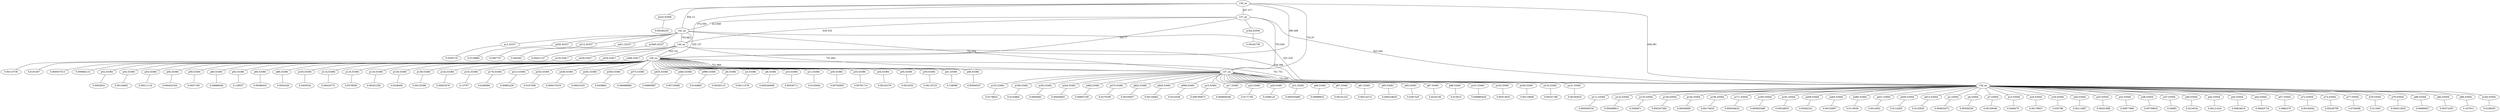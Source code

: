 graph {
	"p0,53384" -- "c0"
	"c0" [ label="0.00345115", pos="24.2583,8.19513!"];
	"p1,53504" -- "c1"
	"c1" [ label="0.000832072", pos="7.1017,11.941!"];
	"p3,53384" -- "c2"
	"c2" [ label="0.00111576", pos="18.728,13.9641!"];
	"p4,53504" -- "c3"
	"c3" [ label="0.00559239", pos="15.1359,3.10826!"];
	"p7,53504" -- "c4"
	"c4" [ label="0.00159048", pos="15.1292,13.2306!"];
	"p8,53384" -- "c5"
	"c5" [ label="0.000349406", pos="5.9642,8.39556!"];
	"p10,53384" -- "c6"
	"c6" [ label="0.00536711", pos="22.1834,8.1274!"];
	"p11,53384" -- "c7"
	"c7" [ label="0.0135044", pos="17.1476,12.521!"];
	"p12,52537" -- "c8"
	"c8" [ label="0.0345719", pos="20.0286,5.15849!"];
	"p13,53504" -- "c9"
	"c9" [ label="0.0269275", pos="4.68285,13.2429!"];
	"p15,53481" -- "c10"
	"c10" [ label="0.000760673", pos="18.8508,7.75953!"];
	"p16,53504" -- "c11"
	"c11" [ label="0.00178837", pos="15.2045,4.57147!"];
	"p17,53481" -- "c12"
	"c12" [ label="0.000958346", pos="18.6435,7.94328!"];
	"p18,53504" -- "c14"
	"c14" [ label="0.035796", pos="14.4983,1.66201!"];
	"p20,53504" -- "c16"
	"c16" [ label="0.00112687", pos="15.54,15.402!"];
	"p22,53481" -- "c17"
	"c17" [ label="0.0171705", pos="11.7478,7.96987!"];
	"p23,53504" -- "c18"
	"c18" [ label="0.00201088", pos="15.1021,11.7699!"];
	"p28,53481" -- "c19"
	"c19" [ label="0.0289123", pos="16.2789,8.81713!"];
	"p30,53384" -- "c20"
	"c20" [ label="0.00702855", pos="27.1076,8.10124!"];
	"p31,53481" -- "c21"
	"c21" [ label="0.000550496", pos="14.8424,8.08918!"];
	"p32,53504" -- "c22"
	"c22" [ label="0.00677966", pos="24.3459,1.26206!"];
	"p33,53384" -- "c23"
	"c23" [ label="0.00781714", pos="15.2356,7.94144!"];
	"p34,53384" -- "c24"
	"c24" [ label="0.00142376", pos="8.04935,8.21772!"];
	"p35,53384" -- "c25"
	"c25" [ label="0.0510252", pos="13.3489,3.83686!"];
	"p36,53504" -- "c26"
	"c26" [ label="0.00759625", pos="8.78498,14.7272!"];
	"p37,53504" -- "c27"
	"c27" [ label="0.02683", pos="4.74425,3.13984!"];
	"p39,53384" -- "c28"
	"c28" [ label="0.00119723", pos="21.6356,8.20523!"];
	"p40,53504" -- "c29"
	"c29" [ label="0.0219334", pos="10.6743,12.6699!"];
	"p41,53384" -- "c30"
	"c30" [ label="0.138089", pos="13.1812,12.5154!"];
	"p42,53504" -- "c31"
	"c31" [ label="0.00121424", pos="23.2295,11.9245!"];
	"p43,53504" -- "c32"
	"c32" [ label="0.00834619", pos="19.6378,3.67417!"];
	"p44,53504" -- "c33"
	"c33" [ label="0.00643719", pos="14.9995,4.87512!"];
	"p46,53384" -- "c35"
	"c35" [ label="0.00594537", pos="19.3985,0.82263!"];
	"p52,53384" -- "c36"
	"c36" [ label="0.0002824", pos="0.0120334,8.38589!"];
	"p53,53384" -- "c38"
	"c38" [ label="0.00144801", pos="19.1722,7.98372!"];
	"p54,53384" -- "c39"
	"c39" [ label="0.00511116", pos="9.90804,8.207!"];
	"p56,53384" -- "c40"
	"c40" [ label="0.000425164", pos="3.46111,8.14544!"];
	"p57,53504" -- "c41"
	"c41" [ label="0.0682375", pos="15.0924,10.1778!"];
	"p59,53384" -- "c42"
	"c42" [ label="0.0057195", pos="8.6174,8.11663!"];
	"p60,53384" -- "c43"
	"c43" [ label="0.00886049", pos="31.984,8.41568!"];
	"p63,53384" -- "c44"
	"c44" [ label="0.129057", pos="17.0566,3.8495!"];
	"p65,53384" -- "c45"
	"c45" [ label="0.00386441", pos="31.1428,6.62356!"];
	"p66,53481" -- "c49"
	"c49" [ label="0.00899932", pos="21.2162,0.888583!"];
	"p67,53481" -- "c50"
	"c50" [ label="0.00101222", pos="15.0814,7.96985!"];
	"p72,53504" -- "c51"
	"c51" [ label="0.00192642", pos="10.791,3.6809!"];
	"p73,53504" -- "c52"
	"c52" [ label="0.00238709", pos="5.06378,1.28542!"];
	"p77,53504" -- "c53"
	"c53" [ label="0.0726408", pos="15.1,5.83005!"];
	"p78,53504" -- "c54"
	"c54" [ label="0.011663", pos="6.96182,4.46185!"];
	"p79,53504" -- "c55"
	"c55" [ label="0.000212935", pos="14.9829,11.4685!"];
	"p86,53384" -- "c56"
	"c56" [ label="0.0054326", pos="20.251,8.15755!"];
	"p89,53504" -- "c57"
	"c57" [ label="0.00690627", pos="8.68259,16.0411!"];
	"p91,53481" -- "c58"
	"c58" [ label="0.00214274", pos="9.84893,7.90537!"];
	"p92,53504" -- "c59"
	"c59" [ label="0.00372455", pos="17.32,0.0275696!"];
	"p93,53481" -- "c60"
	"c60" [ label="0.000418629", pos="25.6737,8.05553!"];
	"p95,53481" -- "c61"
	"c61" [ label="0.0287225", pos="15.1722,8.6086!"];
	"p96,53504" -- "c62"
	"c62" [ label="0.167913", pos="16.2191,16.5931!"];
	"p97,53481" -- "c63"
	"c63" [ label="0.0224136", pos="14.8666,8.25476!"];
	"p98,53481" -- "c64"
	"c64" [ label="0.015015", pos="22.005,13.5966!"];
	"p101,53481" -- "c65"
	"c65" [ label="0.000885026", pos="8.274,13.6038!"];
	"p102,53481" -- "c66"
	"c66" [ label="0.00513033", pos="23.248,8.14352!"];
	"p104,53504" -- "c67"
	"c67" [ label="0.0108293", pos="19.5815,12.6603!"];
	"p105,53384" -- "c68"
	"c68" [ label="0.0455034", pos="11.6725,13.9671!"];
	"p106,53481" -- "c69"
	"c69" [ label="0.00119956", pos="7.00238,8.26572!"];
	"p111,53504" -- "c70"
	"c70" [ label="0.000500318", pos="25.7599,13.2227!"];
	"p114,53384" -- "c71"
	"c71" [ label="0.00424773", pos="18.7169,2.44351!"];
	"p116,53384" -- "c72"
	"c72" [ label="0.0579939", pos="11.6606,2.42343!"];
	"p118,53384" -- "c73"
	"c73" [ label="0.00301258", pos="13.5408,7.98015!"];
	"p122,53504" -- "c74"
	"c74" [ label="0.000489611", pos="25.6912,3.10086!"];
	"p125,53504" -- "c75"
	"c75" [ label="0.0384871", pos="14.9248,8.2896!"];
	"p126,53384" -- "c77"
	"c77" [ label="0.0228458", pos="10.6722,1.00889!"];
	"p129,53504" -- "c78"
	"c78" [ label="0.000347383", pos="21.3439,16.0107!"];
	"p132,53481" -- "c79"
	"c79" [ label="0.00101766", pos="8.36244,2.79513!"];
	"p135,52817" -- "c80"
	"c80" [ label="0.00110736", pos="14.0626,7.12748!"];
	"p138,53384" -- "c81"
	"c81" [ label="0.00132398", pos="17.5133,12.1827!"];
	"p141,53481" -- "c82"
	"c82" [ label="0.00192625", pos="20.6966,8.4943!"];
	"p142,53384" -- "c83"
	"c83" [ label="0.00933476", pos="17.5183,4.0828!"];
	"p144,53504" -- "c84"
	"c84" [ label="0.00038069", pos="21.5517,14.717!"];
	"p152,53384" -- "c85"
	"c85" [ label="0.13797", pos="32.4324,8.46146!"];
	"p155,53481" -- "c86"
	"c86" [ label="0.0178633", pos="4.78117,8.40422!"];
	"p156,53504" -- "c87"
	"c87" [ label="0.00174633", pos="15.2826,10.6207!"];
	"p164,52504" -- "c88"
	"c88" [ label="0.00242758", pos="16.1802,7.69599!"];
	"p169,53481" -- "c89"
	"c89" [ label="0.0152864", pos="21.9086,2.805!"];
	"p171,53504" -- "c90"
	"c90" [ label="0.000504632", pos="23.2029,4.44465!"];
	"p176,53384" -- "c91"
	"c91" [ label="0.0248584", pos="12.8664,12.2758!"];
	"p185,53504" -- "c92"
	"c92" [ label="0.000955488", pos="8.66156,0.56508!"];
	"p191,53504" -- "c93"
	"c93" [ label="0.00534933", pos="21.3538,0.479426!"];
	"p192,53481" -- "c95"
	"c95" [ label="0.0040583", pos="14.6596,7.8346!"];
	"p200,52537" -- "c96"
	"c96" [ label="0.0130885", pos="15.6764,7.03837!"];
	"p209,53504" -- "c97"
	"c97" [ label="0.00362321", pos="14.9404,6.67902!"];
	"p212,52537" -- "c98"
	"c98" [ label="0.0387747", pos="14.1059,8.8391!"];
	"p213,53384" -- "c99"
	"c99" [ label="0.00892229", pos="12.872,4.17383!"];
	"p224,52008" -- "c100"
	"c100" [ label="0.00246235", pos="16.1449,8.30674!"];
	"p229,52817" -- "c101"
	"c101" [ label="0.0191367", pos="19.9919,11.2132!"];
	"p233,53384" -- "c103"
	"c103" [ label="0.0107006", pos="6.81517,1.09809!"];
	"p244,53481" -- "c104"
	"c104" [ label="0.00404855", pos="15.2377,12.5383!"];
	"p246,53384" -- "c106"
	"c106" [ label="0.000473319", pos="12.3444,8.03172!"];
	"p264,53504" -- "c107"
	"c107" [ label="0.00155857", pos="14.921,9.34118!"];
	"p281,53384" -- "c109"
	"c109" [ label="0.00021033", pos="19.6119,8.01136!"];
	"p334,52817" -- "c110"
	"c110" [ label="0.000557513", pos="15.6078,8.95216!"];
	"p358,53384" -- "c112"
	"c112" [ label="0.0438661", pos="11.0177,7.99684!"];
	"p366,52817" -- "c113"
	"c113" [ label="0.000682131", pos="10.1538,5.1341!"];
	"p375,53384" -- "c114"
	"c114" [ label="0.000688981", pos="10.5623,8.04345!"];
	"p385,53504" -- "c115"
	"c115" [ label="0.0119536", pos="15.1418,5.39143!"];
	"p421,52537" -- "c116"
	"c116" [ label="0.044363", pos="10.1817,11.2396!"];
	"p431,53504" -- "c118"
	"c118" [ label="0.0012652", pos="31.5942,6.43869!"];
	"p435,53384" -- "c119"
	"c119" [ label="0.00800987", pos="14.5739,7.97122!"];
	"p440,53384" -- "c121"
	"c121" [ label="0.00719048", pos="6.72181,15.7385!"];
	"p450,53504" -- "c123"
	"c123" [ label="0.0114265", pos="31.4658,10.1903!"];
	"p462,53481" -- "c124"
	"c124" [ label="0.00687239", pos="15.2773,3.82405!"];
	"p470,53481" -- "c125"
	"c125" [ label="0.0279199", pos="18.3555,8.04075!"];
	"p613,53504" -- "c126"
	"c126" [ label="0.0125835", pos="14.9434,7.6276!"];
	"p622,53481" -- "c128"
	"c128" [ label="0.00105637", pos="8.52064,15.6458!"];
	"p926,53481" -- "c129"
	"c129" [ label="0.00134944", pos="8.68705,0.951377!"];
	"p969,53481" -- "c131"
	"c131" [ label="0.0210338", pos="21.4811,15.6775!"];
	"p999,53384" -- "c133"
	"c133" [ label="0.0144865", pos="17.5865,7.69837!"];
	"p1949,52537" -- "c135"
	"c135" [ label="0.00421147", pos="14.846,7.85697!"];
	"136_on" -- "137_on" [label="507.377"]
	"136_on" -- "142_on" [label="654.12"]
	"136_on" -- "146_on" [label="374.358"]
	"136_on" -- "156_on" [label="380.408"]
	"136_on" -- "157_on" [label="752.97"]
	"136_on" -- "158_on" [label="648.381"]
	"137_on" -- "142_on" [label="412.849"]
	"137_on" -- "146_on" [label="630.532"]
	"137_on" -- "156_on" [label="335.77"]
	"137_on" -- "157_on" [label="753.029"]
	"137_on" -- "158_on" [label="823.304"]
	"142_on" -- "146_on" [label="753.662"]
	"142_on" -- "156_on" [label="532.137"]
	"142_on" -- "157_on" [label="752.064"]
	"142_on" -- "158_on" [label="921.016"]
	"146_on" -- "156_on" [label="533.701"]
	"146_on" -- "157_on" [label="751.843"]
	"146_on" -- "158_on" [label="529.399"]
	"156_on" -- "157_on" [label="751.969"]
	"156_on" -- "158_on" [label="751.731"]
	"157_on" -- "158_on" [label="752.003"]
	"136_on" -- "p224,52008"
	"137_on" -- "p164,52504"
	"142_on" -- "p12,52537"
	"142_on" -- "p200,52537"
	"142_on" -- "p212,52537"
	"142_on" -- "p421,52537"
	"142_on" -- "p1949,52537"
	"146_on" -- "p135,52817"
	"146_on" -- "p229,52817"
	"146_on" -- "p334,52817"
	"146_on" -- "p366,52817"
	"156_on" -- "p0,53384"
	"156_on" -- "p3,53384"
	"156_on" -- "p8,53384"
	"156_on" -- "p10,53384"
	"156_on" -- "p11,53384"
	"156_on" -- "p30,53384"
	"156_on" -- "p33,53384"
	"156_on" -- "p34,53384"
	"156_on" -- "p35,53384"
	"156_on" -- "p39,53384"
	"156_on" -- "p41,53384"
	"156_on" -- "p46,53384"
	"156_on" -- "p52,53384"
	"156_on" -- "p53,53384"
	"156_on" -- "p54,53384"
	"156_on" -- "p56,53384"
	"156_on" -- "p59,53384"
	"156_on" -- "p60,53384"
	"156_on" -- "p63,53384"
	"156_on" -- "p65,53384"
	"156_on" -- "p86,53384"
	"156_on" -- "p105,53384"
	"156_on" -- "p114,53384"
	"156_on" -- "p116,53384"
	"156_on" -- "p118,53384"
	"156_on" -- "p126,53384"
	"156_on" -- "p138,53384"
	"156_on" -- "p142,53384"
	"156_on" -- "p152,53384"
	"156_on" -- "p176,53384"
	"156_on" -- "p213,53384"
	"156_on" -- "p233,53384"
	"156_on" -- "p246,53384"
	"156_on" -- "p281,53384"
	"156_on" -- "p358,53384"
	"156_on" -- "p375,53384"
	"156_on" -- "p435,53384"
	"156_on" -- "p440,53384"
	"156_on" -- "p999,53384"
	"157_on" -- "p15,53481"
	"157_on" -- "p17,53481"
	"157_on" -- "p22,53481"
	"157_on" -- "p28,53481"
	"157_on" -- "p31,53481"
	"157_on" -- "p66,53481"
	"157_on" -- "p67,53481"
	"157_on" -- "p91,53481"
	"157_on" -- "p93,53481"
	"157_on" -- "p95,53481"
	"157_on" -- "p97,53481"
	"157_on" -- "p98,53481"
	"157_on" -- "p101,53481"
	"157_on" -- "p102,53481"
	"157_on" -- "p106,53481"
	"157_on" -- "p132,53481"
	"157_on" -- "p141,53481"
	"157_on" -- "p155,53481"
	"157_on" -- "p169,53481"
	"157_on" -- "p192,53481"
	"157_on" -- "p244,53481"
	"157_on" -- "p462,53481"
	"157_on" -- "p470,53481"
	"157_on" -- "p622,53481"
	"157_on" -- "p926,53481"
	"157_on" -- "p969,53481"
	"158_on" -- "p1,53504"
	"158_on" -- "p4,53504"
	"158_on" -- "p7,53504"
	"158_on" -- "p13,53504"
	"158_on" -- "p16,53504"
	"158_on" -- "p18,53504"
	"158_on" -- "p20,53504"
	"158_on" -- "p23,53504"
	"158_on" -- "p32,53504"
	"158_on" -- "p36,53504"
	"158_on" -- "p37,53504"
	"158_on" -- "p40,53504"
	"158_on" -- "p42,53504"
	"158_on" -- "p43,53504"
	"158_on" -- "p44,53504"
	"158_on" -- "p57,53504"
	"158_on" -- "p72,53504"
	"158_on" -- "p73,53504"
	"158_on" -- "p77,53504"
	"158_on" -- "p78,53504"
	"158_on" -- "p79,53504"
	"158_on" -- "p89,53504"
	"158_on" -- "p92,53504"
	"158_on" -- "p96,53504"
	"158_on" -- "p104,53504"
	"158_on" -- "p111,53504"
	"158_on" -- "p122,53504"
	"158_on" -- "p125,53504"
	"158_on" -- "p129,53504"
	"158_on" -- "p144,53504"
	"158_on" -- "p156,53504"
	"158_on" -- "p171,53504"
	"158_on" -- "p185,53504"
	"158_on" -- "p191,53504"
	"158_on" -- "p209,53504"
	"158_on" -- "p264,53504"
	"158_on" -- "p385,53504"
	"158_on" -- "p431,53504"
	"158_on" -- "p450,53504"
	"158_on" -- "p613,53504"
}
